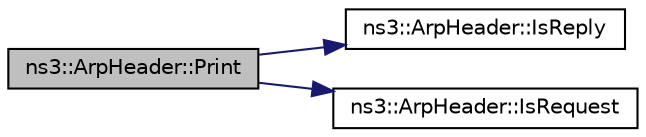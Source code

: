 digraph "ns3::ArpHeader::Print"
{
 // LATEX_PDF_SIZE
  edge [fontname="Helvetica",fontsize="10",labelfontname="Helvetica",labelfontsize="10"];
  node [fontname="Helvetica",fontsize="10",shape=record];
  rankdir="LR";
  Node1 [label="ns3::ArpHeader::Print",height=0.2,width=0.4,color="black", fillcolor="grey75", style="filled", fontcolor="black",tooltip=" "];
  Node1 -> Node2 [color="midnightblue",fontsize="10",style="solid",fontname="Helvetica"];
  Node2 [label="ns3::ArpHeader::IsReply",height=0.2,width=0.4,color="black", fillcolor="white", style="filled",URL="$classns3_1_1_arp_header.html#ac785d8c61bf7930299bb9179b2a1fc17",tooltip="Check if the ARP is a reply."];
  Node1 -> Node3 [color="midnightblue",fontsize="10",style="solid",fontname="Helvetica"];
  Node3 [label="ns3::ArpHeader::IsRequest",height=0.2,width=0.4,color="black", fillcolor="white", style="filled",URL="$classns3_1_1_arp_header.html#a1c6933eef8d6503f4b059431ef09dab6",tooltip="Check if the ARP is a request."];
}
